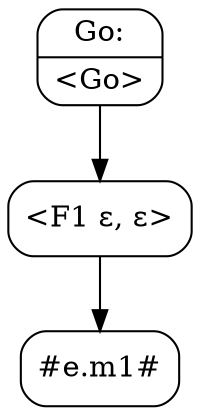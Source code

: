 digraph {
  node [shape=box, style=rounded];

  C0 [shape=record, label="{Go:|\<Go\>}"];
  C1 [label="<F1 ε, ε>"];
  C0 -> C1;
  C2 [label="#e.m1#"];
  C1 -> C2;
}
